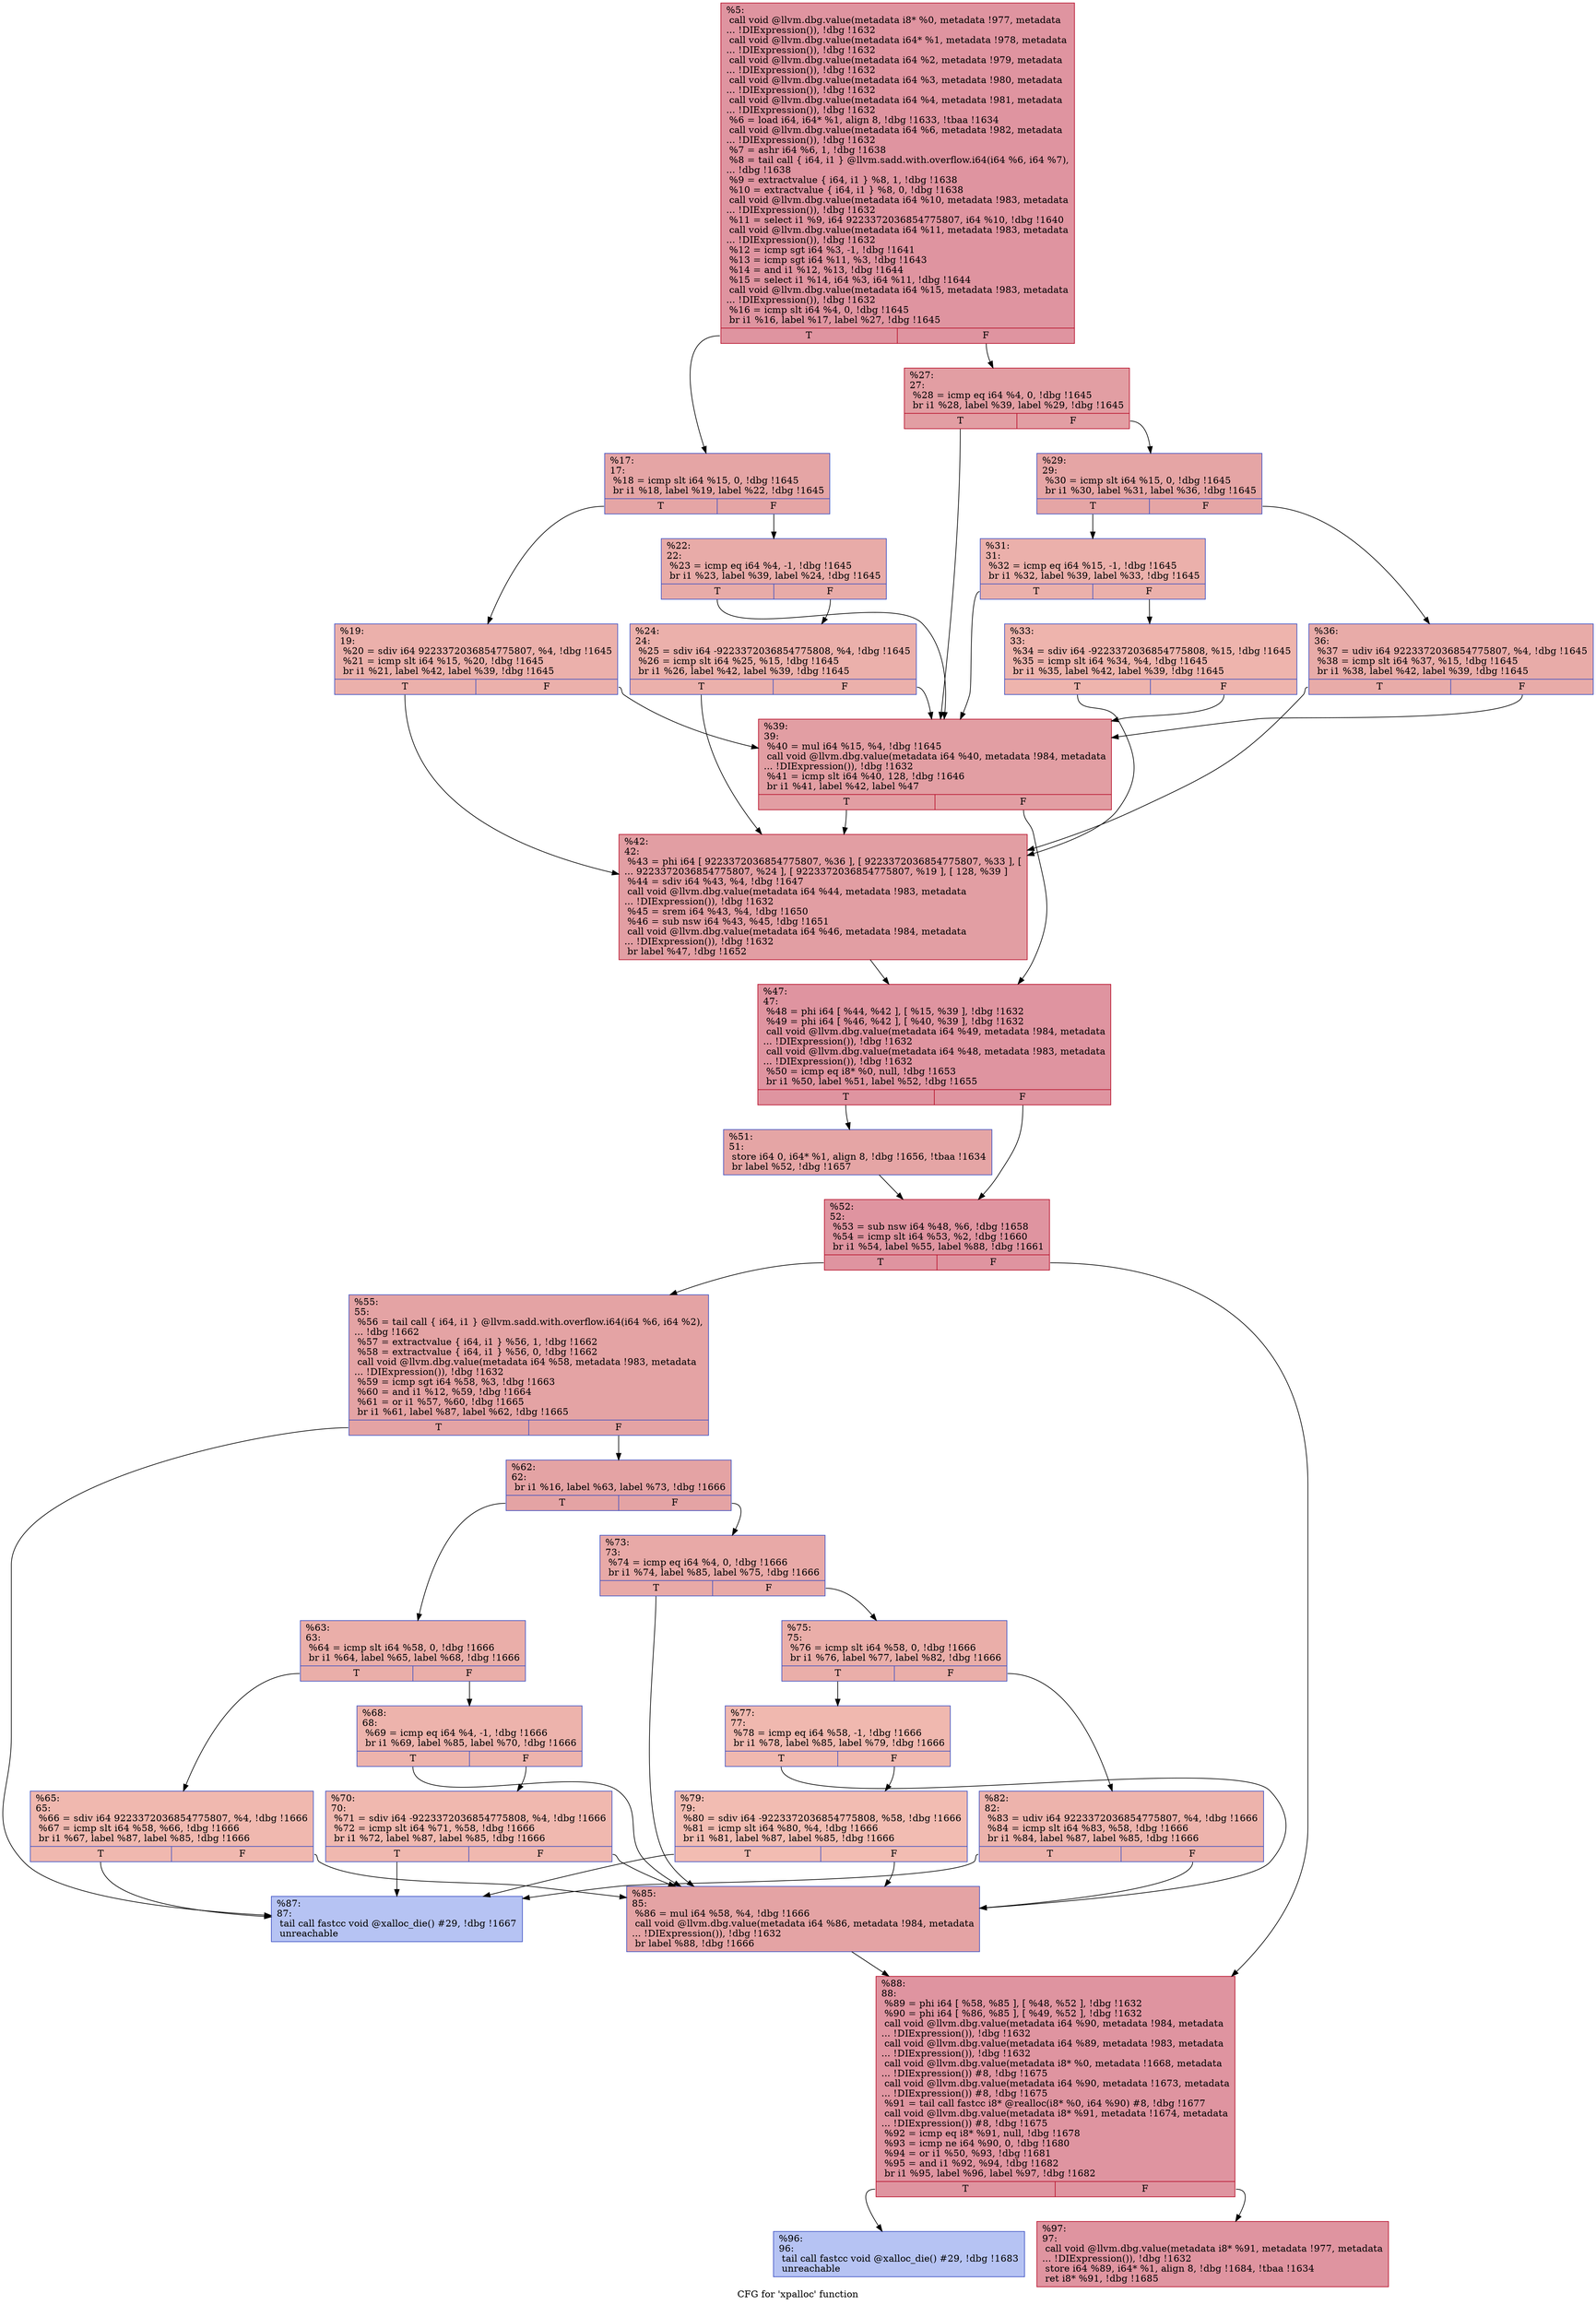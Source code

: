 digraph "CFG for 'xpalloc' function" {
	label="CFG for 'xpalloc' function";

	Node0x1665a70 [shape=record,color="#b70d28ff", style=filled, fillcolor="#b70d2870",label="{%5:\l  call void @llvm.dbg.value(metadata i8* %0, metadata !977, metadata\l... !DIExpression()), !dbg !1632\l  call void @llvm.dbg.value(metadata i64* %1, metadata !978, metadata\l... !DIExpression()), !dbg !1632\l  call void @llvm.dbg.value(metadata i64 %2, metadata !979, metadata\l... !DIExpression()), !dbg !1632\l  call void @llvm.dbg.value(metadata i64 %3, metadata !980, metadata\l... !DIExpression()), !dbg !1632\l  call void @llvm.dbg.value(metadata i64 %4, metadata !981, metadata\l... !DIExpression()), !dbg !1632\l  %6 = load i64, i64* %1, align 8, !dbg !1633, !tbaa !1634\l  call void @llvm.dbg.value(metadata i64 %6, metadata !982, metadata\l... !DIExpression()), !dbg !1632\l  %7 = ashr i64 %6, 1, !dbg !1638\l  %8 = tail call \{ i64, i1 \} @llvm.sadd.with.overflow.i64(i64 %6, i64 %7),\l... !dbg !1638\l  %9 = extractvalue \{ i64, i1 \} %8, 1, !dbg !1638\l  %10 = extractvalue \{ i64, i1 \} %8, 0, !dbg !1638\l  call void @llvm.dbg.value(metadata i64 %10, metadata !983, metadata\l... !DIExpression()), !dbg !1632\l  %11 = select i1 %9, i64 9223372036854775807, i64 %10, !dbg !1640\l  call void @llvm.dbg.value(metadata i64 %11, metadata !983, metadata\l... !DIExpression()), !dbg !1632\l  %12 = icmp sgt i64 %3, -1, !dbg !1641\l  %13 = icmp sgt i64 %11, %3, !dbg !1643\l  %14 = and i1 %12, %13, !dbg !1644\l  %15 = select i1 %14, i64 %3, i64 %11, !dbg !1644\l  call void @llvm.dbg.value(metadata i64 %15, metadata !983, metadata\l... !DIExpression()), !dbg !1632\l  %16 = icmp slt i64 %4, 0, !dbg !1645\l  br i1 %16, label %17, label %27, !dbg !1645\l|{<s0>T|<s1>F}}"];
	Node0x1665a70:s0 -> Node0x1665bc0;
	Node0x1665a70:s1 -> Node0x1665d00;
	Node0x1665bc0 [shape=record,color="#3d50c3ff", style=filled, fillcolor="#c5333470",label="{%17:\l17:                                               \l  %18 = icmp slt i64 %15, 0, !dbg !1645\l  br i1 %18, label %19, label %22, !dbg !1645\l|{<s0>T|<s1>F}}"];
	Node0x1665bc0:s0 -> Node0x1665c10;
	Node0x1665bc0:s1 -> Node0x1665c60;
	Node0x1665c10 [shape=record,color="#3d50c3ff", style=filled, fillcolor="#d24b4070",label="{%19:\l19:                                               \l  %20 = sdiv i64 9223372036854775807, %4, !dbg !1645\l  %21 = icmp slt i64 %15, %20, !dbg !1645\l  br i1 %21, label %42, label %39, !dbg !1645\l|{<s0>T|<s1>F}}"];
	Node0x1665c10:s0 -> Node0x1665ee0;
	Node0x1665c10:s1 -> Node0x1665e90;
	Node0x1665c60 [shape=record,color="#3d50c3ff", style=filled, fillcolor="#cc403a70",label="{%22:\l22:                                               \l  %23 = icmp eq i64 %4, -1, !dbg !1645\l  br i1 %23, label %39, label %24, !dbg !1645\l|{<s0>T|<s1>F}}"];
	Node0x1665c60:s0 -> Node0x1665e90;
	Node0x1665c60:s1 -> Node0x1665cb0;
	Node0x1665cb0 [shape=record,color="#3d50c3ff", style=filled, fillcolor="#d24b4070",label="{%24:\l24:                                               \l  %25 = sdiv i64 -9223372036854775808, %4, !dbg !1645\l  %26 = icmp slt i64 %25, %15, !dbg !1645\l  br i1 %26, label %42, label %39, !dbg !1645\l|{<s0>T|<s1>F}}"];
	Node0x1665cb0:s0 -> Node0x1665ee0;
	Node0x1665cb0:s1 -> Node0x1665e90;
	Node0x1665d00 [shape=record,color="#b70d28ff", style=filled, fillcolor="#be242e70",label="{%27:\l27:                                               \l  %28 = icmp eq i64 %4, 0, !dbg !1645\l  br i1 %28, label %39, label %29, !dbg !1645\l|{<s0>T|<s1>F}}"];
	Node0x1665d00:s0 -> Node0x1665e90;
	Node0x1665d00:s1 -> Node0x1665d50;
	Node0x1665d50 [shape=record,color="#3d50c3ff", style=filled, fillcolor="#c5333470",label="{%29:\l29:                                               \l  %30 = icmp slt i64 %15, 0, !dbg !1645\l  br i1 %30, label %31, label %36, !dbg !1645\l|{<s0>T|<s1>F}}"];
	Node0x1665d50:s0 -> Node0x1665da0;
	Node0x1665d50:s1 -> Node0x1665e40;
	Node0x1665da0 [shape=record,color="#3d50c3ff", style=filled, fillcolor="#d24b4070",label="{%31:\l31:                                               \l  %32 = icmp eq i64 %15, -1, !dbg !1645\l  br i1 %32, label %39, label %33, !dbg !1645\l|{<s0>T|<s1>F}}"];
	Node0x1665da0:s0 -> Node0x1665e90;
	Node0x1665da0:s1 -> Node0x1665df0;
	Node0x1665df0 [shape=record,color="#3d50c3ff", style=filled, fillcolor="#d8564670",label="{%33:\l33:                                               \l  %34 = sdiv i64 -9223372036854775808, %15, !dbg !1645\l  %35 = icmp slt i64 %34, %4, !dbg !1645\l  br i1 %35, label %42, label %39, !dbg !1645\l|{<s0>T|<s1>F}}"];
	Node0x1665df0:s0 -> Node0x1665ee0;
	Node0x1665df0:s1 -> Node0x1665e90;
	Node0x1665e40 [shape=record,color="#3d50c3ff", style=filled, fillcolor="#cc403a70",label="{%36:\l36:                                               \l  %37 = udiv i64 9223372036854775807, %4, !dbg !1645\l  %38 = icmp slt i64 %37, %15, !dbg !1645\l  br i1 %38, label %42, label %39, !dbg !1645\l|{<s0>T|<s1>F}}"];
	Node0x1665e40:s0 -> Node0x1665ee0;
	Node0x1665e40:s1 -> Node0x1665e90;
	Node0x1665e90 [shape=record,color="#b70d28ff", style=filled, fillcolor="#be242e70",label="{%39:\l39:                                               \l  %40 = mul i64 %15, %4, !dbg !1645\l  call void @llvm.dbg.value(metadata i64 %40, metadata !984, metadata\l... !DIExpression()), !dbg !1632\l  %41 = icmp slt i64 %40, 128, !dbg !1646\l  br i1 %41, label %42, label %47\l|{<s0>T|<s1>F}}"];
	Node0x1665e90:s0 -> Node0x1665ee0;
	Node0x1665e90:s1 -> Node0x1665f30;
	Node0x1665ee0 [shape=record,color="#b70d28ff", style=filled, fillcolor="#be242e70",label="{%42:\l42:                                               \l  %43 = phi i64 [ 9223372036854775807, %36 ], [ 9223372036854775807, %33 ], [\l... 9223372036854775807, %24 ], [ 9223372036854775807, %19 ], [ 128, %39 ]\l  %44 = sdiv i64 %43, %4, !dbg !1647\l  call void @llvm.dbg.value(metadata i64 %44, metadata !983, metadata\l... !DIExpression()), !dbg !1632\l  %45 = srem i64 %43, %4, !dbg !1650\l  %46 = sub nsw i64 %43, %45, !dbg !1651\l  call void @llvm.dbg.value(metadata i64 %46, metadata !984, metadata\l... !DIExpression()), !dbg !1632\l  br label %47, !dbg !1652\l}"];
	Node0x1665ee0 -> Node0x1665f30;
	Node0x1665f30 [shape=record,color="#b70d28ff", style=filled, fillcolor="#b70d2870",label="{%47:\l47:                                               \l  %48 = phi i64 [ %44, %42 ], [ %15, %39 ], !dbg !1632\l  %49 = phi i64 [ %46, %42 ], [ %40, %39 ], !dbg !1632\l  call void @llvm.dbg.value(metadata i64 %49, metadata !984, metadata\l... !DIExpression()), !dbg !1632\l  call void @llvm.dbg.value(metadata i64 %48, metadata !983, metadata\l... !DIExpression()), !dbg !1632\l  %50 = icmp eq i8* %0, null, !dbg !1653\l  br i1 %50, label %51, label %52, !dbg !1655\l|{<s0>T|<s1>F}}"];
	Node0x1665f30:s0 -> Node0x1665f80;
	Node0x1665f30:s1 -> Node0x1665fd0;
	Node0x1665f80 [shape=record,color="#3d50c3ff", style=filled, fillcolor="#c5333470",label="{%51:\l51:                                               \l  store i64 0, i64* %1, align 8, !dbg !1656, !tbaa !1634\l  br label %52, !dbg !1657\l}"];
	Node0x1665f80 -> Node0x1665fd0;
	Node0x1665fd0 [shape=record,color="#b70d28ff", style=filled, fillcolor="#b70d2870",label="{%52:\l52:                                               \l  %53 = sub nsw i64 %48, %6, !dbg !1658\l  %54 = icmp slt i64 %53, %2, !dbg !1660\l  br i1 %54, label %55, label %88, !dbg !1661\l|{<s0>T|<s1>F}}"];
	Node0x1665fd0:s0 -> Node0x1666020;
	Node0x1665fd0:s1 -> Node0x1666430;
	Node0x1666020 [shape=record,color="#3d50c3ff", style=filled, fillcolor="#c32e3170",label="{%55:\l55:                                               \l  %56 = tail call \{ i64, i1 \} @llvm.sadd.with.overflow.i64(i64 %6, i64 %2),\l... !dbg !1662\l  %57 = extractvalue \{ i64, i1 \} %56, 1, !dbg !1662\l  %58 = extractvalue \{ i64, i1 \} %56, 0, !dbg !1662\l  call void @llvm.dbg.value(metadata i64 %58, metadata !983, metadata\l... !DIExpression()), !dbg !1632\l  %59 = icmp sgt i64 %58, %3, !dbg !1663\l  %60 = and i1 %12, %59, !dbg !1664\l  %61 = or i1 %57, %60, !dbg !1665\l  br i1 %61, label %87, label %62, !dbg !1665\l|{<s0>T|<s1>F}}"];
	Node0x1666020:s0 -> Node0x16663e0;
	Node0x1666020:s1 -> Node0x1666070;
	Node0x1666070 [shape=record,color="#3d50c3ff", style=filled, fillcolor="#c32e3170",label="{%62:\l62:                                               \l  br i1 %16, label %63, label %73, !dbg !1666\l|{<s0>T|<s1>F}}"];
	Node0x1666070:s0 -> Node0x16660c0;
	Node0x1666070:s1 -> Node0x1666200;
	Node0x16660c0 [shape=record,color="#3d50c3ff", style=filled, fillcolor="#d0473d70",label="{%63:\l63:                                               \l  %64 = icmp slt i64 %58, 0, !dbg !1666\l  br i1 %64, label %65, label %68, !dbg !1666\l|{<s0>T|<s1>F}}"];
	Node0x16660c0:s0 -> Node0x1666110;
	Node0x16660c0:s1 -> Node0x1666160;
	Node0x1666110 [shape=record,color="#3d50c3ff", style=filled, fillcolor="#dc5d4a70",label="{%65:\l65:                                               \l  %66 = sdiv i64 9223372036854775807, %4, !dbg !1666\l  %67 = icmp slt i64 %58, %66, !dbg !1666\l  br i1 %67, label %87, label %85, !dbg !1666\l|{<s0>T|<s1>F}}"];
	Node0x1666110:s0 -> Node0x16663e0;
	Node0x1666110:s1 -> Node0x1666390;
	Node0x1666160 [shape=record,color="#3d50c3ff", style=filled, fillcolor="#d6524470",label="{%68:\l68:                                               \l  %69 = icmp eq i64 %4, -1, !dbg !1666\l  br i1 %69, label %85, label %70, !dbg !1666\l|{<s0>T|<s1>F}}"];
	Node0x1666160:s0 -> Node0x1666390;
	Node0x1666160:s1 -> Node0x16661b0;
	Node0x16661b0 [shape=record,color="#3d50c3ff", style=filled, fillcolor="#dc5d4a70",label="{%70:\l70:                                               \l  %71 = sdiv i64 -9223372036854775808, %4, !dbg !1666\l  %72 = icmp slt i64 %71, %58, !dbg !1666\l  br i1 %72, label %87, label %85, !dbg !1666\l|{<s0>T|<s1>F}}"];
	Node0x16661b0:s0 -> Node0x16663e0;
	Node0x16661b0:s1 -> Node0x1666390;
	Node0x1666200 [shape=record,color="#3d50c3ff", style=filled, fillcolor="#ca3b3770",label="{%73:\l73:                                               \l  %74 = icmp eq i64 %4, 0, !dbg !1666\l  br i1 %74, label %85, label %75, !dbg !1666\l|{<s0>T|<s1>F}}"];
	Node0x1666200:s0 -> Node0x1666390;
	Node0x1666200:s1 -> Node0x1666250;
	Node0x1666250 [shape=record,color="#3d50c3ff", style=filled, fillcolor="#d0473d70",label="{%75:\l75:                                               \l  %76 = icmp slt i64 %58, 0, !dbg !1666\l  br i1 %76, label %77, label %82, !dbg !1666\l|{<s0>T|<s1>F}}"];
	Node0x1666250:s0 -> Node0x16662a0;
	Node0x1666250:s1 -> Node0x1666340;
	Node0x16662a0 [shape=record,color="#3d50c3ff", style=filled, fillcolor="#dc5d4a70",label="{%77:\l77:                                               \l  %78 = icmp eq i64 %58, -1, !dbg !1666\l  br i1 %78, label %85, label %79, !dbg !1666\l|{<s0>T|<s1>F}}"];
	Node0x16662a0:s0 -> Node0x1666390;
	Node0x16662a0:s1 -> Node0x16662f0;
	Node0x16662f0 [shape=record,color="#3d50c3ff", style=filled, fillcolor="#e1675170",label="{%79:\l79:                                               \l  %80 = sdiv i64 -9223372036854775808, %58, !dbg !1666\l  %81 = icmp slt i64 %80, %4, !dbg !1666\l  br i1 %81, label %87, label %85, !dbg !1666\l|{<s0>T|<s1>F}}"];
	Node0x16662f0:s0 -> Node0x16663e0;
	Node0x16662f0:s1 -> Node0x1666390;
	Node0x1666340 [shape=record,color="#3d50c3ff", style=filled, fillcolor="#d6524470",label="{%82:\l82:                                               \l  %83 = udiv i64 9223372036854775807, %4, !dbg !1666\l  %84 = icmp slt i64 %83, %58, !dbg !1666\l  br i1 %84, label %87, label %85, !dbg !1666\l|{<s0>T|<s1>F}}"];
	Node0x1666340:s0 -> Node0x16663e0;
	Node0x1666340:s1 -> Node0x1666390;
	Node0x1666390 [shape=record,color="#3d50c3ff", style=filled, fillcolor="#c32e3170",label="{%85:\l85:                                               \l  %86 = mul i64 %58, %4, !dbg !1666\l  call void @llvm.dbg.value(metadata i64 %86, metadata !984, metadata\l... !DIExpression()), !dbg !1632\l  br label %88, !dbg !1666\l}"];
	Node0x1666390 -> Node0x1666430;
	Node0x16663e0 [shape=record,color="#3d50c3ff", style=filled, fillcolor="#5977e370",label="{%87:\l87:                                               \l  tail call fastcc void @xalloc_die() #29, !dbg !1667\l  unreachable\l}"];
	Node0x1666430 [shape=record,color="#b70d28ff", style=filled, fillcolor="#b70d2870",label="{%88:\l88:                                               \l  %89 = phi i64 [ %58, %85 ], [ %48, %52 ], !dbg !1632\l  %90 = phi i64 [ %86, %85 ], [ %49, %52 ], !dbg !1632\l  call void @llvm.dbg.value(metadata i64 %90, metadata !984, metadata\l... !DIExpression()), !dbg !1632\l  call void @llvm.dbg.value(metadata i64 %89, metadata !983, metadata\l... !DIExpression()), !dbg !1632\l  call void @llvm.dbg.value(metadata i8* %0, metadata !1668, metadata\l... !DIExpression()) #8, !dbg !1675\l  call void @llvm.dbg.value(metadata i64 %90, metadata !1673, metadata\l... !DIExpression()) #8, !dbg !1675\l  %91 = tail call fastcc i8* @realloc(i8* %0, i64 %90) #8, !dbg !1677\l  call void @llvm.dbg.value(metadata i8* %91, metadata !1674, metadata\l... !DIExpression()) #8, !dbg !1675\l  %92 = icmp eq i8* %91, null, !dbg !1678\l  %93 = icmp ne i64 %90, 0, !dbg !1680\l  %94 = or i1 %50, %93, !dbg !1681\l  %95 = and i1 %92, %94, !dbg !1682\l  br i1 %95, label %96, label %97, !dbg !1682\l|{<s0>T|<s1>F}}"];
	Node0x1666430:s0 -> Node0x1666480;
	Node0x1666430:s1 -> Node0x16664d0;
	Node0x1666480 [shape=record,color="#3d50c3ff", style=filled, fillcolor="#5977e370",label="{%96:\l96:                                               \l  tail call fastcc void @xalloc_die() #29, !dbg !1683\l  unreachable\l}"];
	Node0x16664d0 [shape=record,color="#b70d28ff", style=filled, fillcolor="#b70d2870",label="{%97:\l97:                                               \l  call void @llvm.dbg.value(metadata i8* %91, metadata !977, metadata\l... !DIExpression()), !dbg !1632\l  store i64 %89, i64* %1, align 8, !dbg !1684, !tbaa !1634\l  ret i8* %91, !dbg !1685\l}"];
}
